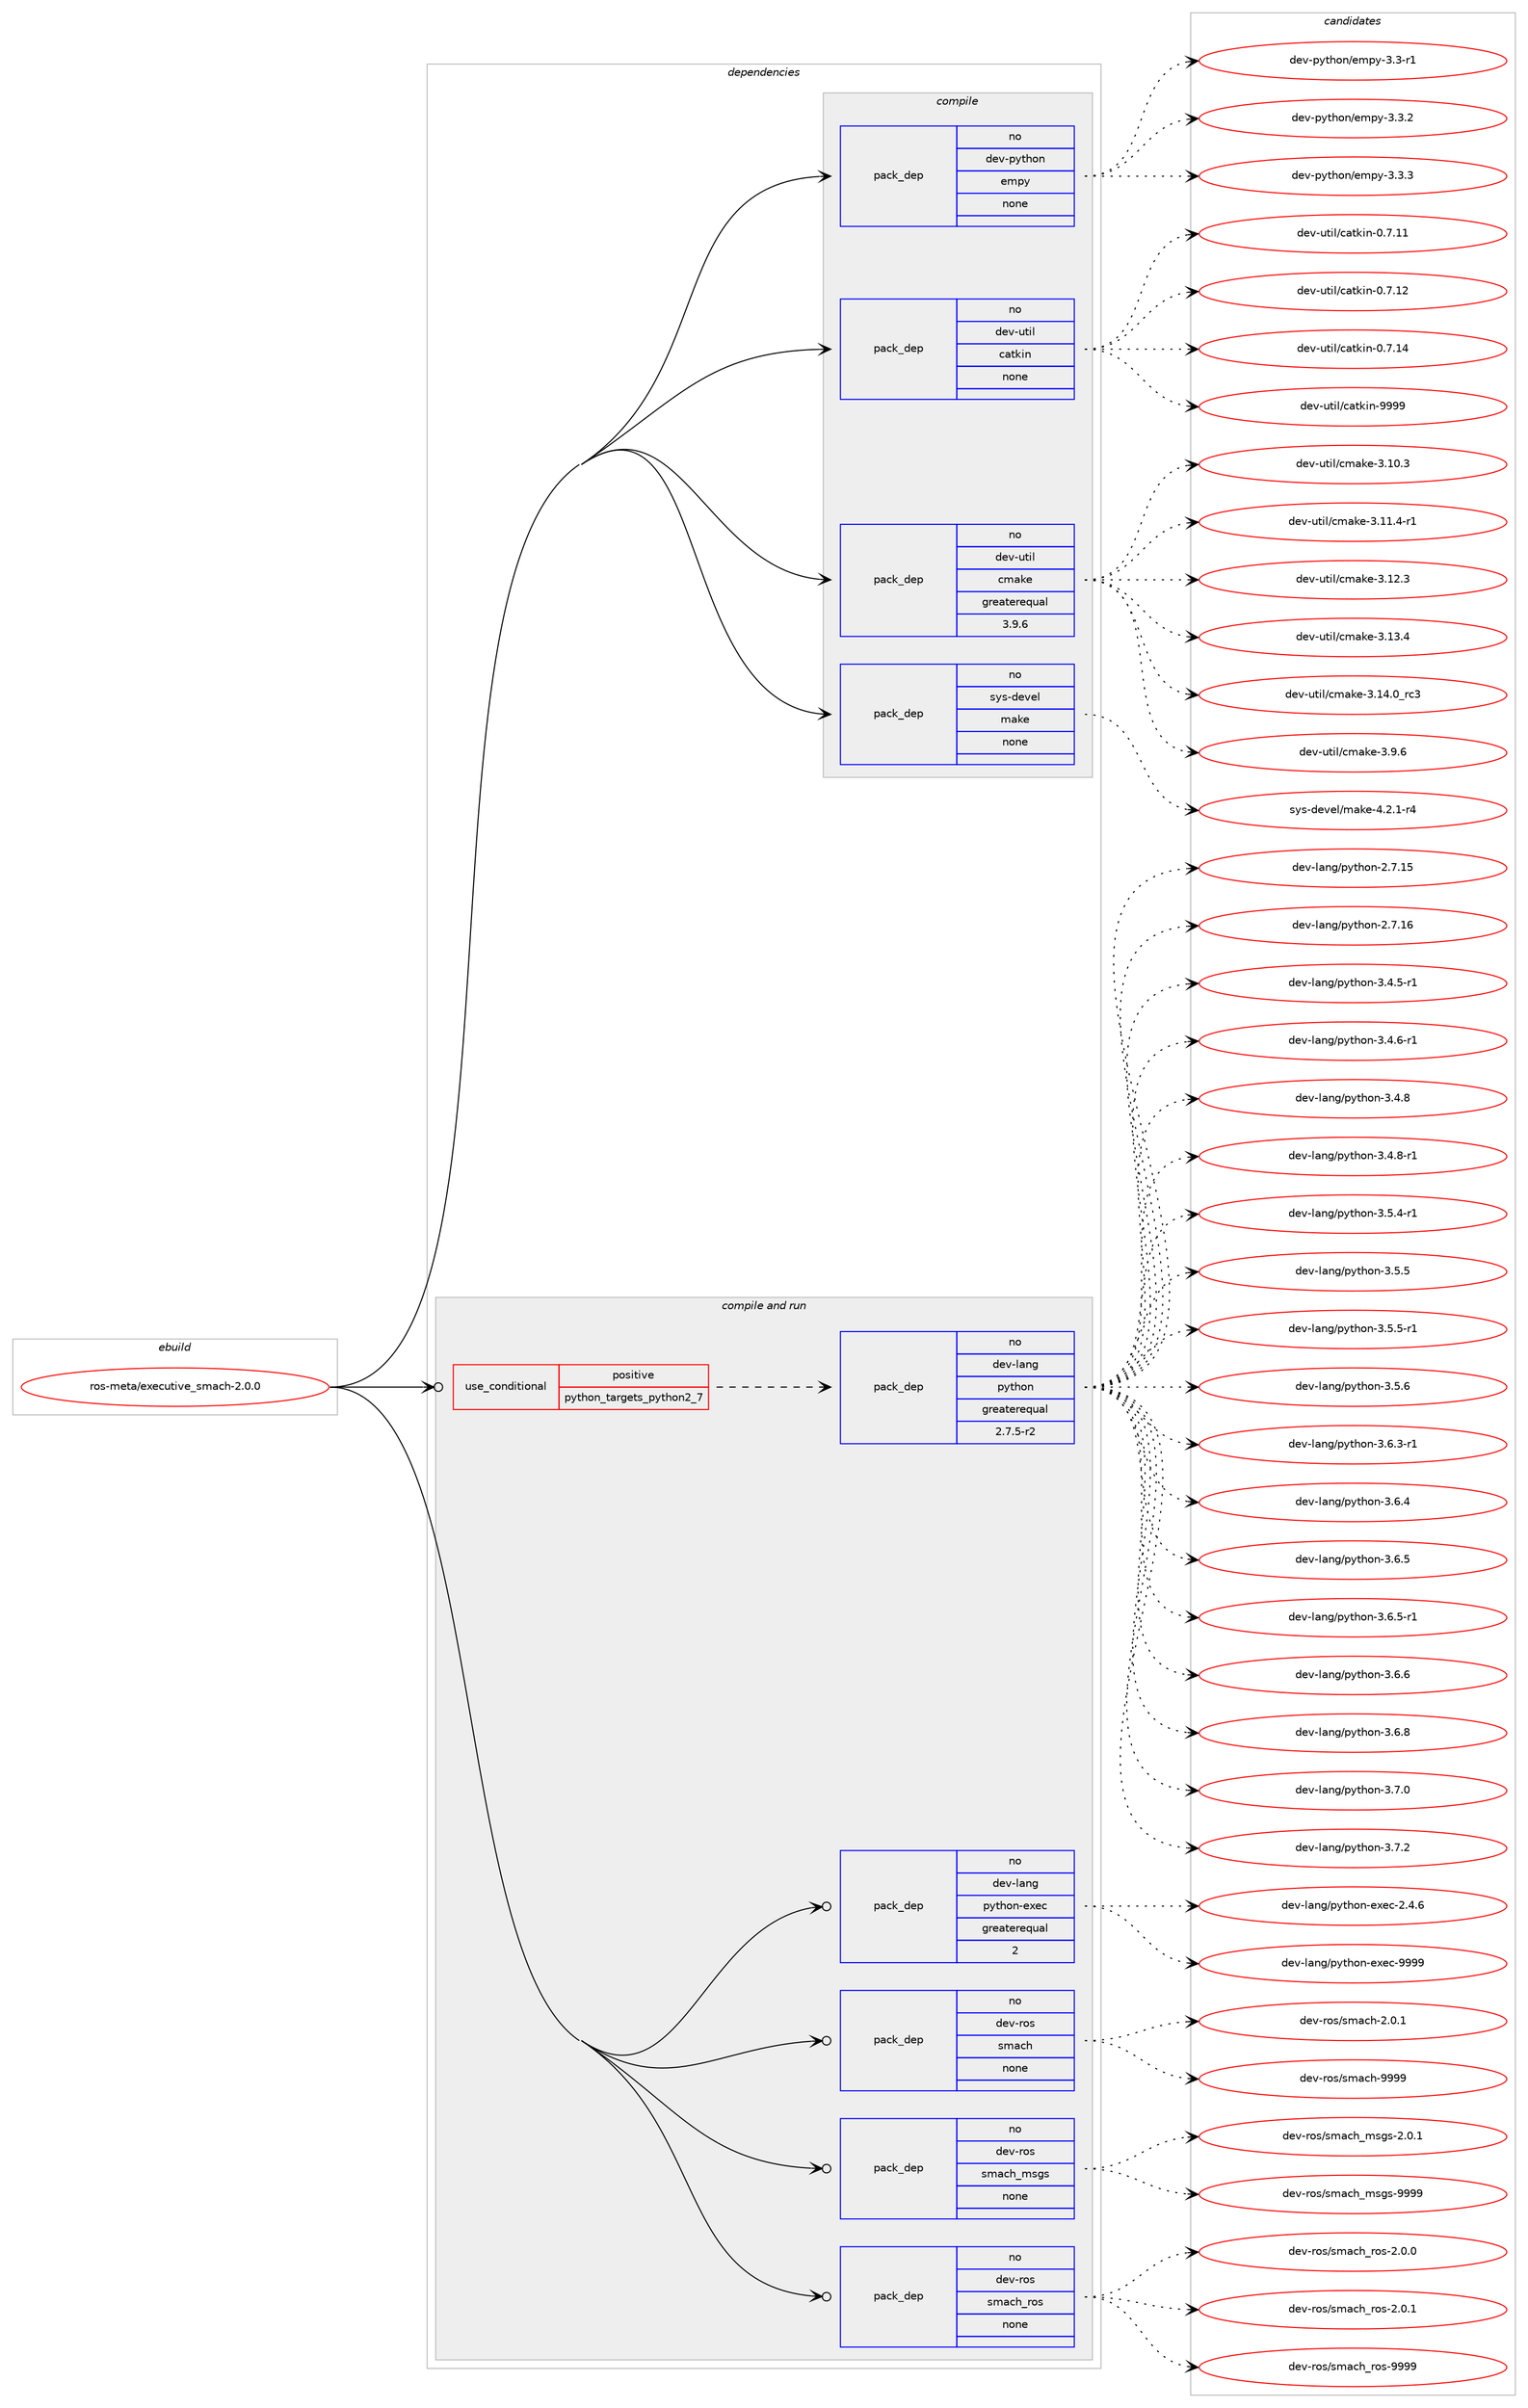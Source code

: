 digraph prolog {

# *************
# Graph options
# *************

newrank=true;
concentrate=true;
compound=true;
graph [rankdir=LR,fontname=Helvetica,fontsize=10,ranksep=1.5];#, ranksep=2.5, nodesep=0.2];
edge  [arrowhead=vee];
node  [fontname=Helvetica,fontsize=10];

# **********
# The ebuild
# **********

subgraph cluster_leftcol {
color=gray;
rank=same;
label=<<i>ebuild</i>>;
id [label="ros-meta/executive_smach-2.0.0", color=red, width=4, href="../ros-meta/executive_smach-2.0.0.svg"];
}

# ****************
# The dependencies
# ****************

subgraph cluster_midcol {
color=gray;
label=<<i>dependencies</i>>;
subgraph cluster_compile {
fillcolor="#eeeeee";
style=filled;
label=<<i>compile</i>>;
subgraph pack1203292 {
dependency1682511 [label=<<TABLE BORDER="0" CELLBORDER="1" CELLSPACING="0" CELLPADDING="4" WIDTH="220"><TR><TD ROWSPAN="6" CELLPADDING="30">pack_dep</TD></TR><TR><TD WIDTH="110">no</TD></TR><TR><TD>dev-python</TD></TR><TR><TD>empy</TD></TR><TR><TD>none</TD></TR><TR><TD></TD></TR></TABLE>>, shape=none, color=blue];
}
id:e -> dependency1682511:w [weight=20,style="solid",arrowhead="vee"];
subgraph pack1203293 {
dependency1682512 [label=<<TABLE BORDER="0" CELLBORDER="1" CELLSPACING="0" CELLPADDING="4" WIDTH="220"><TR><TD ROWSPAN="6" CELLPADDING="30">pack_dep</TD></TR><TR><TD WIDTH="110">no</TD></TR><TR><TD>dev-util</TD></TR><TR><TD>catkin</TD></TR><TR><TD>none</TD></TR><TR><TD></TD></TR></TABLE>>, shape=none, color=blue];
}
id:e -> dependency1682512:w [weight=20,style="solid",arrowhead="vee"];
subgraph pack1203294 {
dependency1682513 [label=<<TABLE BORDER="0" CELLBORDER="1" CELLSPACING="0" CELLPADDING="4" WIDTH="220"><TR><TD ROWSPAN="6" CELLPADDING="30">pack_dep</TD></TR><TR><TD WIDTH="110">no</TD></TR><TR><TD>dev-util</TD></TR><TR><TD>cmake</TD></TR><TR><TD>greaterequal</TD></TR><TR><TD>3.9.6</TD></TR></TABLE>>, shape=none, color=blue];
}
id:e -> dependency1682513:w [weight=20,style="solid",arrowhead="vee"];
subgraph pack1203295 {
dependency1682514 [label=<<TABLE BORDER="0" CELLBORDER="1" CELLSPACING="0" CELLPADDING="4" WIDTH="220"><TR><TD ROWSPAN="6" CELLPADDING="30">pack_dep</TD></TR><TR><TD WIDTH="110">no</TD></TR><TR><TD>sys-devel</TD></TR><TR><TD>make</TD></TR><TR><TD>none</TD></TR><TR><TD></TD></TR></TABLE>>, shape=none, color=blue];
}
id:e -> dependency1682514:w [weight=20,style="solid",arrowhead="vee"];
}
subgraph cluster_compileandrun {
fillcolor="#eeeeee";
style=filled;
label=<<i>compile and run</i>>;
subgraph cond451690 {
dependency1682515 [label=<<TABLE BORDER="0" CELLBORDER="1" CELLSPACING="0" CELLPADDING="4"><TR><TD ROWSPAN="3" CELLPADDING="10">use_conditional</TD></TR><TR><TD>positive</TD></TR><TR><TD>python_targets_python2_7</TD></TR></TABLE>>, shape=none, color=red];
subgraph pack1203296 {
dependency1682516 [label=<<TABLE BORDER="0" CELLBORDER="1" CELLSPACING="0" CELLPADDING="4" WIDTH="220"><TR><TD ROWSPAN="6" CELLPADDING="30">pack_dep</TD></TR><TR><TD WIDTH="110">no</TD></TR><TR><TD>dev-lang</TD></TR><TR><TD>python</TD></TR><TR><TD>greaterequal</TD></TR><TR><TD>2.7.5-r2</TD></TR></TABLE>>, shape=none, color=blue];
}
dependency1682515:e -> dependency1682516:w [weight=20,style="dashed",arrowhead="vee"];
}
id:e -> dependency1682515:w [weight=20,style="solid",arrowhead="odotvee"];
subgraph pack1203297 {
dependency1682517 [label=<<TABLE BORDER="0" CELLBORDER="1" CELLSPACING="0" CELLPADDING="4" WIDTH="220"><TR><TD ROWSPAN="6" CELLPADDING="30">pack_dep</TD></TR><TR><TD WIDTH="110">no</TD></TR><TR><TD>dev-lang</TD></TR><TR><TD>python-exec</TD></TR><TR><TD>greaterequal</TD></TR><TR><TD>2</TD></TR></TABLE>>, shape=none, color=blue];
}
id:e -> dependency1682517:w [weight=20,style="solid",arrowhead="odotvee"];
subgraph pack1203298 {
dependency1682518 [label=<<TABLE BORDER="0" CELLBORDER="1" CELLSPACING="0" CELLPADDING="4" WIDTH="220"><TR><TD ROWSPAN="6" CELLPADDING="30">pack_dep</TD></TR><TR><TD WIDTH="110">no</TD></TR><TR><TD>dev-ros</TD></TR><TR><TD>smach</TD></TR><TR><TD>none</TD></TR><TR><TD></TD></TR></TABLE>>, shape=none, color=blue];
}
id:e -> dependency1682518:w [weight=20,style="solid",arrowhead="odotvee"];
subgraph pack1203299 {
dependency1682519 [label=<<TABLE BORDER="0" CELLBORDER="1" CELLSPACING="0" CELLPADDING="4" WIDTH="220"><TR><TD ROWSPAN="6" CELLPADDING="30">pack_dep</TD></TR><TR><TD WIDTH="110">no</TD></TR><TR><TD>dev-ros</TD></TR><TR><TD>smach_msgs</TD></TR><TR><TD>none</TD></TR><TR><TD></TD></TR></TABLE>>, shape=none, color=blue];
}
id:e -> dependency1682519:w [weight=20,style="solid",arrowhead="odotvee"];
subgraph pack1203300 {
dependency1682520 [label=<<TABLE BORDER="0" CELLBORDER="1" CELLSPACING="0" CELLPADDING="4" WIDTH="220"><TR><TD ROWSPAN="6" CELLPADDING="30">pack_dep</TD></TR><TR><TD WIDTH="110">no</TD></TR><TR><TD>dev-ros</TD></TR><TR><TD>smach_ros</TD></TR><TR><TD>none</TD></TR><TR><TD></TD></TR></TABLE>>, shape=none, color=blue];
}
id:e -> dependency1682520:w [weight=20,style="solid",arrowhead="odotvee"];
}
subgraph cluster_run {
fillcolor="#eeeeee";
style=filled;
label=<<i>run</i>>;
}
}

# **************
# The candidates
# **************

subgraph cluster_choices {
rank=same;
color=gray;
label=<<i>candidates</i>>;

subgraph choice1203292 {
color=black;
nodesep=1;
choice1001011184511212111610411111047101109112121455146514511449 [label="dev-python/empy-3.3-r1", color=red, width=4,href="../dev-python/empy-3.3-r1.svg"];
choice1001011184511212111610411111047101109112121455146514650 [label="dev-python/empy-3.3.2", color=red, width=4,href="../dev-python/empy-3.3.2.svg"];
choice1001011184511212111610411111047101109112121455146514651 [label="dev-python/empy-3.3.3", color=red, width=4,href="../dev-python/empy-3.3.3.svg"];
dependency1682511:e -> choice1001011184511212111610411111047101109112121455146514511449:w [style=dotted,weight="100"];
dependency1682511:e -> choice1001011184511212111610411111047101109112121455146514650:w [style=dotted,weight="100"];
dependency1682511:e -> choice1001011184511212111610411111047101109112121455146514651:w [style=dotted,weight="100"];
}
subgraph choice1203293 {
color=black;
nodesep=1;
choice1001011184511711610510847999711610710511045484655464949 [label="dev-util/catkin-0.7.11", color=red, width=4,href="../dev-util/catkin-0.7.11.svg"];
choice1001011184511711610510847999711610710511045484655464950 [label="dev-util/catkin-0.7.12", color=red, width=4,href="../dev-util/catkin-0.7.12.svg"];
choice1001011184511711610510847999711610710511045484655464952 [label="dev-util/catkin-0.7.14", color=red, width=4,href="../dev-util/catkin-0.7.14.svg"];
choice100101118451171161051084799971161071051104557575757 [label="dev-util/catkin-9999", color=red, width=4,href="../dev-util/catkin-9999.svg"];
dependency1682512:e -> choice1001011184511711610510847999711610710511045484655464949:w [style=dotted,weight="100"];
dependency1682512:e -> choice1001011184511711610510847999711610710511045484655464950:w [style=dotted,weight="100"];
dependency1682512:e -> choice1001011184511711610510847999711610710511045484655464952:w [style=dotted,weight="100"];
dependency1682512:e -> choice100101118451171161051084799971161071051104557575757:w [style=dotted,weight="100"];
}
subgraph choice1203294 {
color=black;
nodesep=1;
choice1001011184511711610510847991099710710145514649484651 [label="dev-util/cmake-3.10.3", color=red, width=4,href="../dev-util/cmake-3.10.3.svg"];
choice10010111845117116105108479910997107101455146494946524511449 [label="dev-util/cmake-3.11.4-r1", color=red, width=4,href="../dev-util/cmake-3.11.4-r1.svg"];
choice1001011184511711610510847991099710710145514649504651 [label="dev-util/cmake-3.12.3", color=red, width=4,href="../dev-util/cmake-3.12.3.svg"];
choice1001011184511711610510847991099710710145514649514652 [label="dev-util/cmake-3.13.4", color=red, width=4,href="../dev-util/cmake-3.13.4.svg"];
choice1001011184511711610510847991099710710145514649524648951149951 [label="dev-util/cmake-3.14.0_rc3", color=red, width=4,href="../dev-util/cmake-3.14.0_rc3.svg"];
choice10010111845117116105108479910997107101455146574654 [label="dev-util/cmake-3.9.6", color=red, width=4,href="../dev-util/cmake-3.9.6.svg"];
dependency1682513:e -> choice1001011184511711610510847991099710710145514649484651:w [style=dotted,weight="100"];
dependency1682513:e -> choice10010111845117116105108479910997107101455146494946524511449:w [style=dotted,weight="100"];
dependency1682513:e -> choice1001011184511711610510847991099710710145514649504651:w [style=dotted,weight="100"];
dependency1682513:e -> choice1001011184511711610510847991099710710145514649514652:w [style=dotted,weight="100"];
dependency1682513:e -> choice1001011184511711610510847991099710710145514649524648951149951:w [style=dotted,weight="100"];
dependency1682513:e -> choice10010111845117116105108479910997107101455146574654:w [style=dotted,weight="100"];
}
subgraph choice1203295 {
color=black;
nodesep=1;
choice1151211154510010111810110847109971071014552465046494511452 [label="sys-devel/make-4.2.1-r4", color=red, width=4,href="../sys-devel/make-4.2.1-r4.svg"];
dependency1682514:e -> choice1151211154510010111810110847109971071014552465046494511452:w [style=dotted,weight="100"];
}
subgraph choice1203296 {
color=black;
nodesep=1;
choice10010111845108971101034711212111610411111045504655464953 [label="dev-lang/python-2.7.15", color=red, width=4,href="../dev-lang/python-2.7.15.svg"];
choice10010111845108971101034711212111610411111045504655464954 [label="dev-lang/python-2.7.16", color=red, width=4,href="../dev-lang/python-2.7.16.svg"];
choice1001011184510897110103471121211161041111104551465246534511449 [label="dev-lang/python-3.4.5-r1", color=red, width=4,href="../dev-lang/python-3.4.5-r1.svg"];
choice1001011184510897110103471121211161041111104551465246544511449 [label="dev-lang/python-3.4.6-r1", color=red, width=4,href="../dev-lang/python-3.4.6-r1.svg"];
choice100101118451089711010347112121116104111110455146524656 [label="dev-lang/python-3.4.8", color=red, width=4,href="../dev-lang/python-3.4.8.svg"];
choice1001011184510897110103471121211161041111104551465246564511449 [label="dev-lang/python-3.4.8-r1", color=red, width=4,href="../dev-lang/python-3.4.8-r1.svg"];
choice1001011184510897110103471121211161041111104551465346524511449 [label="dev-lang/python-3.5.4-r1", color=red, width=4,href="../dev-lang/python-3.5.4-r1.svg"];
choice100101118451089711010347112121116104111110455146534653 [label="dev-lang/python-3.5.5", color=red, width=4,href="../dev-lang/python-3.5.5.svg"];
choice1001011184510897110103471121211161041111104551465346534511449 [label="dev-lang/python-3.5.5-r1", color=red, width=4,href="../dev-lang/python-3.5.5-r1.svg"];
choice100101118451089711010347112121116104111110455146534654 [label="dev-lang/python-3.5.6", color=red, width=4,href="../dev-lang/python-3.5.6.svg"];
choice1001011184510897110103471121211161041111104551465446514511449 [label="dev-lang/python-3.6.3-r1", color=red, width=4,href="../dev-lang/python-3.6.3-r1.svg"];
choice100101118451089711010347112121116104111110455146544652 [label="dev-lang/python-3.6.4", color=red, width=4,href="../dev-lang/python-3.6.4.svg"];
choice100101118451089711010347112121116104111110455146544653 [label="dev-lang/python-3.6.5", color=red, width=4,href="../dev-lang/python-3.6.5.svg"];
choice1001011184510897110103471121211161041111104551465446534511449 [label="dev-lang/python-3.6.5-r1", color=red, width=4,href="../dev-lang/python-3.6.5-r1.svg"];
choice100101118451089711010347112121116104111110455146544654 [label="dev-lang/python-3.6.6", color=red, width=4,href="../dev-lang/python-3.6.6.svg"];
choice100101118451089711010347112121116104111110455146544656 [label="dev-lang/python-3.6.8", color=red, width=4,href="../dev-lang/python-3.6.8.svg"];
choice100101118451089711010347112121116104111110455146554648 [label="dev-lang/python-3.7.0", color=red, width=4,href="../dev-lang/python-3.7.0.svg"];
choice100101118451089711010347112121116104111110455146554650 [label="dev-lang/python-3.7.2", color=red, width=4,href="../dev-lang/python-3.7.2.svg"];
dependency1682516:e -> choice10010111845108971101034711212111610411111045504655464953:w [style=dotted,weight="100"];
dependency1682516:e -> choice10010111845108971101034711212111610411111045504655464954:w [style=dotted,weight="100"];
dependency1682516:e -> choice1001011184510897110103471121211161041111104551465246534511449:w [style=dotted,weight="100"];
dependency1682516:e -> choice1001011184510897110103471121211161041111104551465246544511449:w [style=dotted,weight="100"];
dependency1682516:e -> choice100101118451089711010347112121116104111110455146524656:w [style=dotted,weight="100"];
dependency1682516:e -> choice1001011184510897110103471121211161041111104551465246564511449:w [style=dotted,weight="100"];
dependency1682516:e -> choice1001011184510897110103471121211161041111104551465346524511449:w [style=dotted,weight="100"];
dependency1682516:e -> choice100101118451089711010347112121116104111110455146534653:w [style=dotted,weight="100"];
dependency1682516:e -> choice1001011184510897110103471121211161041111104551465346534511449:w [style=dotted,weight="100"];
dependency1682516:e -> choice100101118451089711010347112121116104111110455146534654:w [style=dotted,weight="100"];
dependency1682516:e -> choice1001011184510897110103471121211161041111104551465446514511449:w [style=dotted,weight="100"];
dependency1682516:e -> choice100101118451089711010347112121116104111110455146544652:w [style=dotted,weight="100"];
dependency1682516:e -> choice100101118451089711010347112121116104111110455146544653:w [style=dotted,weight="100"];
dependency1682516:e -> choice1001011184510897110103471121211161041111104551465446534511449:w [style=dotted,weight="100"];
dependency1682516:e -> choice100101118451089711010347112121116104111110455146544654:w [style=dotted,weight="100"];
dependency1682516:e -> choice100101118451089711010347112121116104111110455146544656:w [style=dotted,weight="100"];
dependency1682516:e -> choice100101118451089711010347112121116104111110455146554648:w [style=dotted,weight="100"];
dependency1682516:e -> choice100101118451089711010347112121116104111110455146554650:w [style=dotted,weight="100"];
}
subgraph choice1203297 {
color=black;
nodesep=1;
choice1001011184510897110103471121211161041111104510112010199455046524654 [label="dev-lang/python-exec-2.4.6", color=red, width=4,href="../dev-lang/python-exec-2.4.6.svg"];
choice10010111845108971101034711212111610411111045101120101994557575757 [label="dev-lang/python-exec-9999", color=red, width=4,href="../dev-lang/python-exec-9999.svg"];
dependency1682517:e -> choice1001011184510897110103471121211161041111104510112010199455046524654:w [style=dotted,weight="100"];
dependency1682517:e -> choice10010111845108971101034711212111610411111045101120101994557575757:w [style=dotted,weight="100"];
}
subgraph choice1203298 {
color=black;
nodesep=1;
choice10010111845114111115471151099799104455046484649 [label="dev-ros/smach-2.0.1", color=red, width=4,href="../dev-ros/smach-2.0.1.svg"];
choice100101118451141111154711510997991044557575757 [label="dev-ros/smach-9999", color=red, width=4,href="../dev-ros/smach-9999.svg"];
dependency1682518:e -> choice10010111845114111115471151099799104455046484649:w [style=dotted,weight="100"];
dependency1682518:e -> choice100101118451141111154711510997991044557575757:w [style=dotted,weight="100"];
}
subgraph choice1203299 {
color=black;
nodesep=1;
choice1001011184511411111547115109979910495109115103115455046484649 [label="dev-ros/smach_msgs-2.0.1", color=red, width=4,href="../dev-ros/smach_msgs-2.0.1.svg"];
choice10010111845114111115471151099799104951091151031154557575757 [label="dev-ros/smach_msgs-9999", color=red, width=4,href="../dev-ros/smach_msgs-9999.svg"];
dependency1682519:e -> choice1001011184511411111547115109979910495109115103115455046484649:w [style=dotted,weight="100"];
dependency1682519:e -> choice10010111845114111115471151099799104951091151031154557575757:w [style=dotted,weight="100"];
}
subgraph choice1203300 {
color=black;
nodesep=1;
choice1001011184511411111547115109979910495114111115455046484648 [label="dev-ros/smach_ros-2.0.0", color=red, width=4,href="../dev-ros/smach_ros-2.0.0.svg"];
choice1001011184511411111547115109979910495114111115455046484649 [label="dev-ros/smach_ros-2.0.1", color=red, width=4,href="../dev-ros/smach_ros-2.0.1.svg"];
choice10010111845114111115471151099799104951141111154557575757 [label="dev-ros/smach_ros-9999", color=red, width=4,href="../dev-ros/smach_ros-9999.svg"];
dependency1682520:e -> choice1001011184511411111547115109979910495114111115455046484648:w [style=dotted,weight="100"];
dependency1682520:e -> choice1001011184511411111547115109979910495114111115455046484649:w [style=dotted,weight="100"];
dependency1682520:e -> choice10010111845114111115471151099799104951141111154557575757:w [style=dotted,weight="100"];
}
}

}
